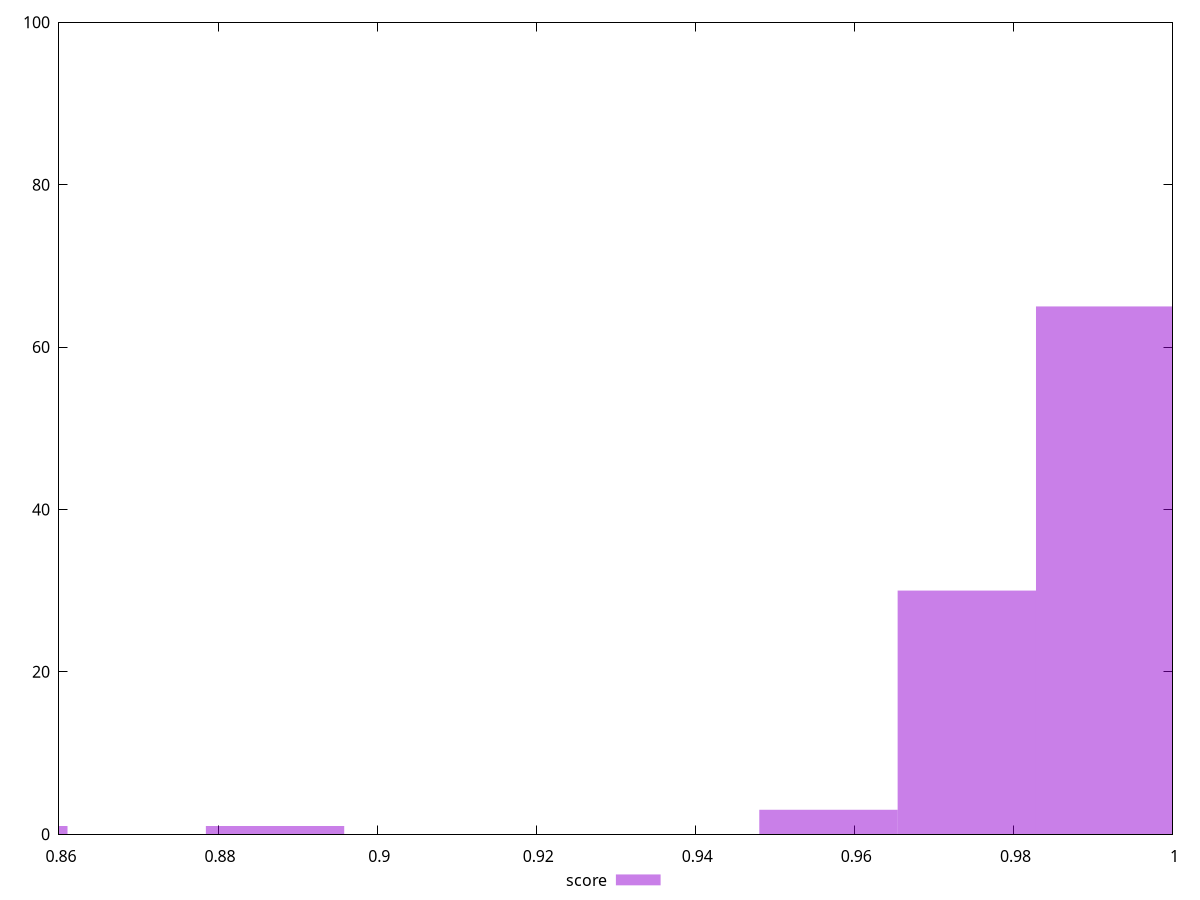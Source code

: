 reset

$score <<EOF
0.9915346503286774 65
0.974139305586069 30
0.8523718923878103 1
0.9567439608434606 3
0.8871625818730271 1
EOF

set key outside below
set boxwidth 0.017395344742608374
set xrange [0.86:1]
set yrange [0:100]
set trange [0:100]
set style fill transparent solid 0.5 noborder
set terminal svg size 640, 490 enhanced background rgb 'white'
set output "report_00025_2021-02-22T21:38:55.199Z/total-blocking-time/samples/pages+cached+noadtech+nomedia/score/histogram.svg"

plot $score title "score" with boxes

reset
